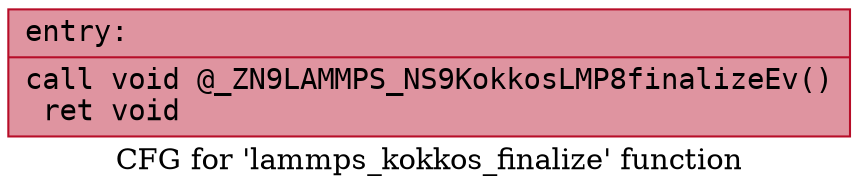 digraph "CFG for 'lammps_kokkos_finalize' function" {
	label="CFG for 'lammps_kokkos_finalize' function";

	Node0x55bdf7d8dd80 [shape=record,color="#b70d28ff", style=filled, fillcolor="#b70d2870" fontname="Courier",label="{entry:\l|  call void @_ZN9LAMMPS_NS9KokkosLMP8finalizeEv()\l  ret void\l}"];
}
